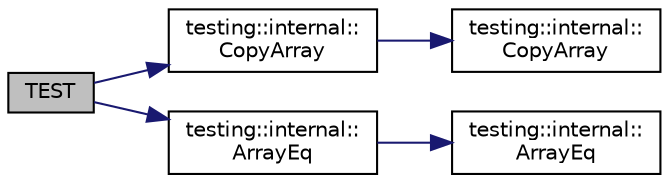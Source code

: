 digraph "TEST"
{
  edge [fontname="Helvetica",fontsize="10",labelfontname="Helvetica",labelfontsize="10"];
  node [fontname="Helvetica",fontsize="10",shape=record];
  rankdir="LR";
  Node512 [label="TEST",height=0.2,width=0.4,color="black", fillcolor="grey75", style="filled", fontcolor="black"];
  Node512 -> Node513 [color="midnightblue",fontsize="10",style="solid",fontname="Helvetica"];
  Node513 [label="testing::internal::\lCopyArray",height=0.2,width=0.4,color="black", fillcolor="white", style="filled",URL="$d0/da7/namespacetesting_1_1internal.html#afb1b9728aaaf6d9fe6246a19cfe3f7f5"];
  Node513 -> Node514 [color="midnightblue",fontsize="10",style="solid",fontname="Helvetica"];
  Node514 [label="testing::internal::\lCopyArray",height=0.2,width=0.4,color="black", fillcolor="white", style="filled",URL="$d0/da7/namespacetesting_1_1internal.html#a1e7ae855686720615dcd5754c8181c62"];
  Node512 -> Node515 [color="midnightblue",fontsize="10",style="solid",fontname="Helvetica"];
  Node515 [label="testing::internal::\lArrayEq",height=0.2,width=0.4,color="black", fillcolor="white", style="filled",URL="$d0/da7/namespacetesting_1_1internal.html#af4bebf36baf0b0a5b26d051dde55fa47"];
  Node515 -> Node516 [color="midnightblue",fontsize="10",style="solid",fontname="Helvetica"];
  Node516 [label="testing::internal::\lArrayEq",height=0.2,width=0.4,color="black", fillcolor="white", style="filled",URL="$d0/da7/namespacetesting_1_1internal.html#a5cb6f81ee827130024261121c742b26c"];
}
